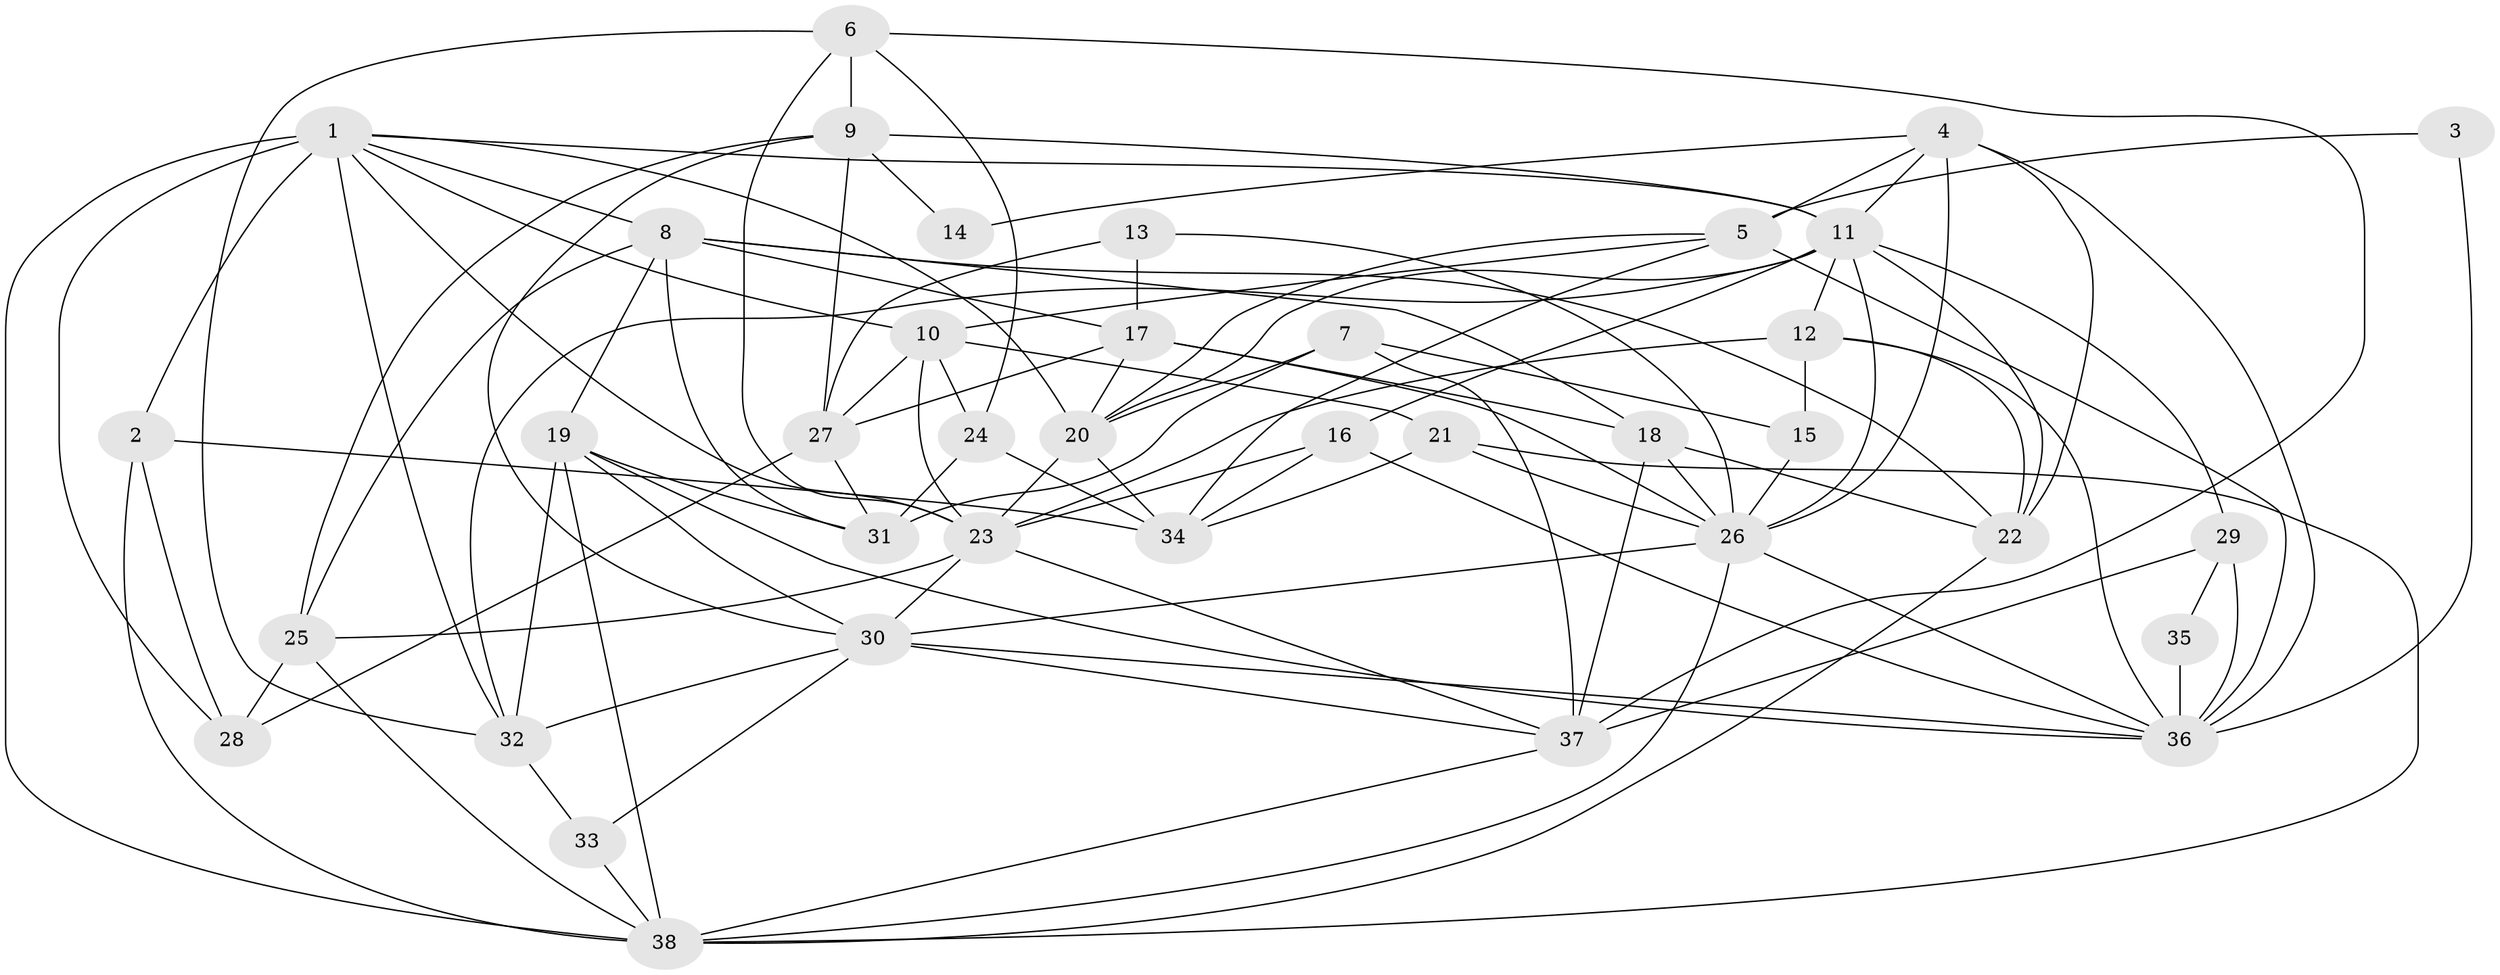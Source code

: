 // original degree distribution, {3: 0.2631578947368421, 4: 0.2236842105263158, 5: 0.19736842105263158, 2: 0.15789473684210525, 6: 0.09210526315789473, 7: 0.06578947368421052}
// Generated by graph-tools (version 1.1) at 2025/50/03/09/25 03:50:01]
// undirected, 38 vertices, 107 edges
graph export_dot {
graph [start="1"]
  node [color=gray90,style=filled];
  1;
  2;
  3;
  4;
  5;
  6;
  7;
  8;
  9;
  10;
  11;
  12;
  13;
  14;
  15;
  16;
  17;
  18;
  19;
  20;
  21;
  22;
  23;
  24;
  25;
  26;
  27;
  28;
  29;
  30;
  31;
  32;
  33;
  34;
  35;
  36;
  37;
  38;
  1 -- 2 [weight=1.0];
  1 -- 8 [weight=1.0];
  1 -- 10 [weight=1.0];
  1 -- 11 [weight=1.0];
  1 -- 20 [weight=1.0];
  1 -- 23 [weight=1.0];
  1 -- 28 [weight=1.0];
  1 -- 32 [weight=1.0];
  1 -- 38 [weight=1.0];
  2 -- 28 [weight=1.0];
  2 -- 34 [weight=1.0];
  2 -- 38 [weight=1.0];
  3 -- 5 [weight=1.0];
  3 -- 36 [weight=1.0];
  4 -- 5 [weight=1.0];
  4 -- 11 [weight=1.0];
  4 -- 14 [weight=1.0];
  4 -- 22 [weight=1.0];
  4 -- 26 [weight=1.0];
  4 -- 36 [weight=1.0];
  5 -- 10 [weight=1.0];
  5 -- 20 [weight=1.0];
  5 -- 34 [weight=1.0];
  5 -- 36 [weight=2.0];
  6 -- 9 [weight=1.0];
  6 -- 23 [weight=1.0];
  6 -- 24 [weight=1.0];
  6 -- 32 [weight=1.0];
  6 -- 37 [weight=1.0];
  7 -- 15 [weight=1.0];
  7 -- 20 [weight=1.0];
  7 -- 31 [weight=1.0];
  7 -- 37 [weight=1.0];
  8 -- 17 [weight=1.0];
  8 -- 18 [weight=1.0];
  8 -- 19 [weight=1.0];
  8 -- 22 [weight=1.0];
  8 -- 25 [weight=1.0];
  8 -- 31 [weight=1.0];
  9 -- 11 [weight=1.0];
  9 -- 14 [weight=1.0];
  9 -- 25 [weight=1.0];
  9 -- 27 [weight=1.0];
  9 -- 30 [weight=1.0];
  10 -- 21 [weight=1.0];
  10 -- 23 [weight=2.0];
  10 -- 24 [weight=1.0];
  10 -- 27 [weight=1.0];
  11 -- 12 [weight=1.0];
  11 -- 16 [weight=1.0];
  11 -- 20 [weight=1.0];
  11 -- 22 [weight=1.0];
  11 -- 26 [weight=2.0];
  11 -- 29 [weight=1.0];
  11 -- 32 [weight=1.0];
  12 -- 15 [weight=1.0];
  12 -- 22 [weight=1.0];
  12 -- 23 [weight=1.0];
  12 -- 36 [weight=1.0];
  13 -- 17 [weight=1.0];
  13 -- 26 [weight=1.0];
  13 -- 27 [weight=1.0];
  15 -- 26 [weight=1.0];
  16 -- 23 [weight=1.0];
  16 -- 34 [weight=1.0];
  16 -- 36 [weight=1.0];
  17 -- 18 [weight=1.0];
  17 -- 20 [weight=1.0];
  17 -- 26 [weight=1.0];
  17 -- 27 [weight=1.0];
  18 -- 22 [weight=1.0];
  18 -- 26 [weight=1.0];
  18 -- 37 [weight=1.0];
  19 -- 30 [weight=1.0];
  19 -- 31 [weight=1.0];
  19 -- 32 [weight=1.0];
  19 -- 36 [weight=1.0];
  19 -- 38 [weight=1.0];
  20 -- 23 [weight=1.0];
  20 -- 34 [weight=1.0];
  21 -- 26 [weight=1.0];
  21 -- 34 [weight=1.0];
  21 -- 38 [weight=1.0];
  22 -- 38 [weight=1.0];
  23 -- 25 [weight=1.0];
  23 -- 30 [weight=1.0];
  23 -- 37 [weight=1.0];
  24 -- 31 [weight=1.0];
  24 -- 34 [weight=1.0];
  25 -- 28 [weight=1.0];
  25 -- 38 [weight=1.0];
  26 -- 30 [weight=1.0];
  26 -- 36 [weight=1.0];
  26 -- 38 [weight=1.0];
  27 -- 28 [weight=1.0];
  27 -- 31 [weight=1.0];
  29 -- 35 [weight=1.0];
  29 -- 36 [weight=1.0];
  29 -- 37 [weight=1.0];
  30 -- 32 [weight=1.0];
  30 -- 33 [weight=1.0];
  30 -- 36 [weight=1.0];
  30 -- 37 [weight=1.0];
  32 -- 33 [weight=1.0];
  33 -- 38 [weight=1.0];
  35 -- 36 [weight=1.0];
  37 -- 38 [weight=1.0];
}

